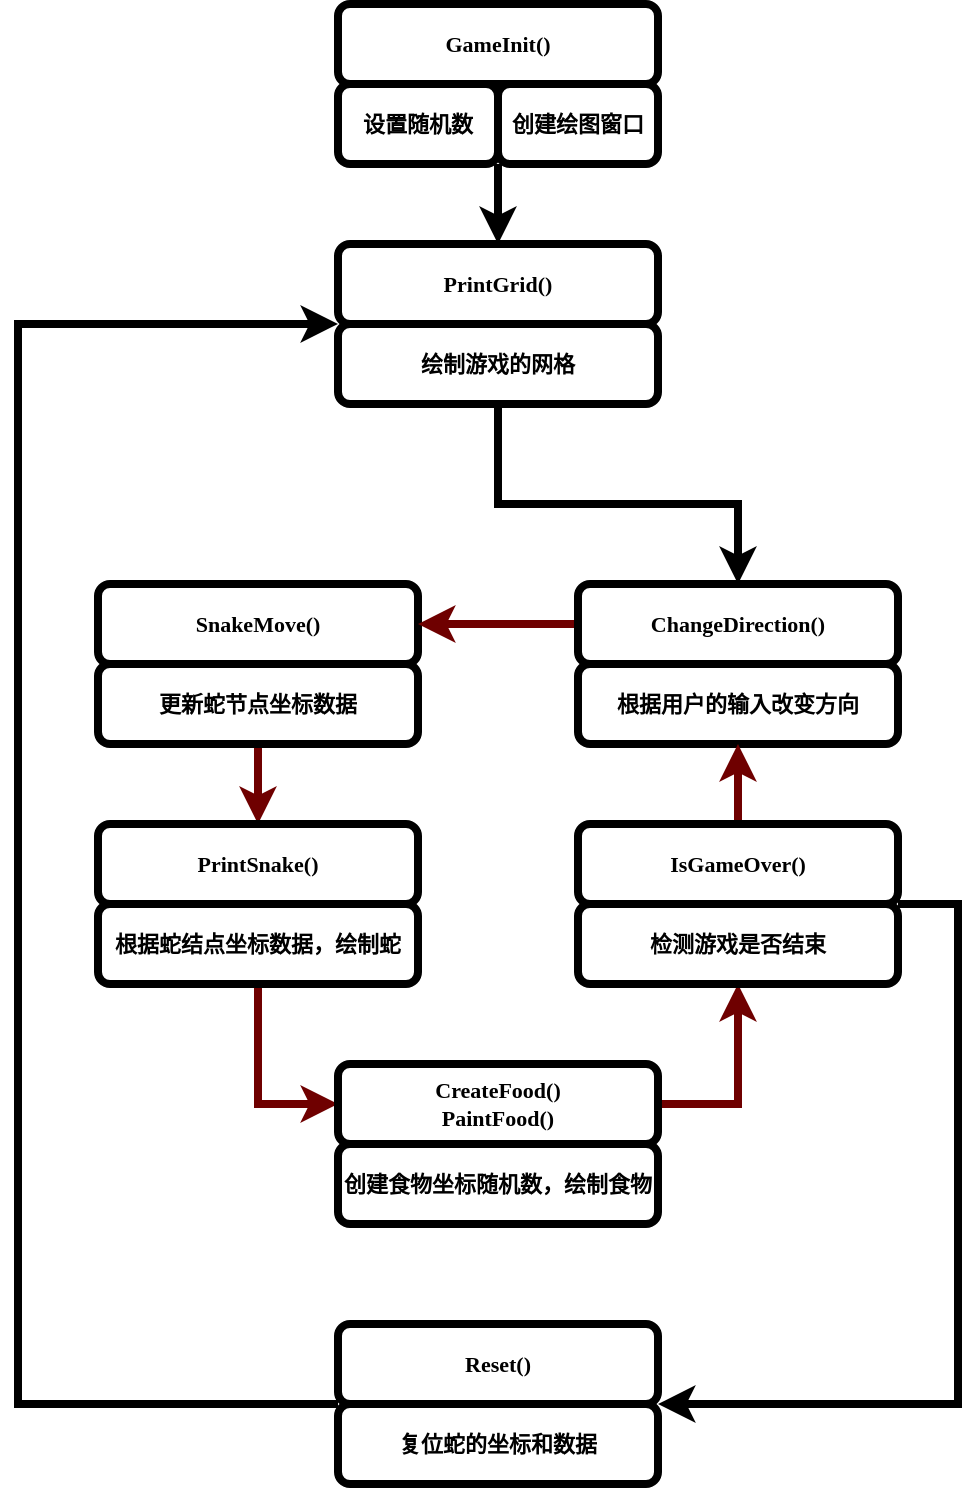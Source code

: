 <mxfile version="22.1.2" type="device">
  <diagram name="第 1 页" id="qr2n0SAf9E1rkZrKLxI_">
    <mxGraphModel dx="934" dy="574" grid="1" gridSize="10" guides="1" tooltips="1" connect="1" arrows="1" fold="1" page="1" pageScale="1" pageWidth="1200" pageHeight="1600" math="0" shadow="0">
      <root>
        <mxCell id="0" />
        <mxCell id="1" parent="0" />
        <mxCell id="dt6azuv0U-t87pZbB_tn-1" value="GameInit()" style="rounded=1;whiteSpace=wrap;html=1;strokeWidth=4;fontFamily=Comic Sans MS;fontStyle=1;fontSize=11;" vertex="1" parent="1">
          <mxGeometry x="360" y="510" width="160" height="40" as="geometry" />
        </mxCell>
        <mxCell id="dt6azuv0U-t87pZbB_tn-3" value="设置随机数" style="rounded=1;whiteSpace=wrap;html=1;strokeWidth=4;fontFamily=Comic Sans MS;fontStyle=1;fontSize=11;" vertex="1" parent="1">
          <mxGeometry x="360" y="550" width="80" height="40" as="geometry" />
        </mxCell>
        <mxCell id="dt6azuv0U-t87pZbB_tn-11" style="edgeStyle=orthogonalEdgeStyle;rounded=0;orthogonalLoop=1;jettySize=auto;html=1;exitX=0;exitY=1;exitDx=0;exitDy=0;entryX=0.5;entryY=0;entryDx=0;entryDy=0;fontSize=11;strokeWidth=4;" edge="1" parent="1" source="dt6azuv0U-t87pZbB_tn-4" target="dt6azuv0U-t87pZbB_tn-5">
          <mxGeometry relative="1" as="geometry" />
        </mxCell>
        <mxCell id="dt6azuv0U-t87pZbB_tn-4" value="创建绘图窗口" style="rounded=1;whiteSpace=wrap;html=1;strokeWidth=4;fontFamily=Comic Sans MS;fontStyle=1;fontSize=11;" vertex="1" parent="1">
          <mxGeometry x="440" y="550" width="80" height="40" as="geometry" />
        </mxCell>
        <mxCell id="dt6azuv0U-t87pZbB_tn-5" value="PrintGrid()" style="rounded=1;whiteSpace=wrap;html=1;strokeWidth=4;fontFamily=Comic Sans MS;fontStyle=1;fontSize=11;" vertex="1" parent="1">
          <mxGeometry x="360" y="630" width="160" height="40" as="geometry" />
        </mxCell>
        <mxCell id="dt6azuv0U-t87pZbB_tn-12" style="edgeStyle=orthogonalEdgeStyle;rounded=0;orthogonalLoop=1;jettySize=auto;html=1;exitX=0.5;exitY=1;exitDx=0;exitDy=0;entryX=0.5;entryY=0;entryDx=0;entryDy=0;fontSize=11;strokeWidth=4;" edge="1" parent="1" source="dt6azuv0U-t87pZbB_tn-6" target="dt6azuv0U-t87pZbB_tn-9">
          <mxGeometry relative="1" as="geometry">
            <Array as="points">
              <mxPoint x="440" y="760" />
              <mxPoint x="560" y="760" />
            </Array>
          </mxGeometry>
        </mxCell>
        <mxCell id="dt6azuv0U-t87pZbB_tn-6" value="绘制游戏的网格" style="rounded=1;whiteSpace=wrap;html=1;strokeWidth=4;fontFamily=Comic Sans MS;fontStyle=1;fontSize=11;" vertex="1" parent="1">
          <mxGeometry x="360" y="670" width="160" height="40" as="geometry" />
        </mxCell>
        <mxCell id="dt6azuv0U-t87pZbB_tn-7" value="SnakeMove()" style="rounded=1;whiteSpace=wrap;html=1;strokeWidth=4;fontFamily=Comic Sans MS;fontStyle=1;fontSize=11;" vertex="1" parent="1">
          <mxGeometry x="240" y="800" width="160" height="40" as="geometry" />
        </mxCell>
        <mxCell id="dt6azuv0U-t87pZbB_tn-16" style="edgeStyle=orthogonalEdgeStyle;rounded=0;orthogonalLoop=1;jettySize=auto;html=1;exitX=0.5;exitY=1;exitDx=0;exitDy=0;entryX=0.5;entryY=0;entryDx=0;entryDy=0;fontSize=11;strokeWidth=4;fillColor=#a20025;strokeColor=#6F0000;" edge="1" parent="1" source="dt6azuv0U-t87pZbB_tn-8" target="dt6azuv0U-t87pZbB_tn-14">
          <mxGeometry relative="1" as="geometry" />
        </mxCell>
        <mxCell id="dt6azuv0U-t87pZbB_tn-8" value="更新蛇节点坐标数据" style="rounded=1;whiteSpace=wrap;html=1;strokeWidth=4;fontFamily=Comic Sans MS;fontStyle=1;fontSize=11;" vertex="1" parent="1">
          <mxGeometry x="240" y="840" width="160" height="40" as="geometry" />
        </mxCell>
        <mxCell id="dt6azuv0U-t87pZbB_tn-29" style="edgeStyle=orthogonalEdgeStyle;rounded=0;orthogonalLoop=1;jettySize=auto;html=1;exitX=0;exitY=0.5;exitDx=0;exitDy=0;entryX=1;entryY=0.5;entryDx=0;entryDy=0;strokeWidth=4;fillColor=#a20025;strokeColor=#6F0000;" edge="1" parent="1" source="dt6azuv0U-t87pZbB_tn-9" target="dt6azuv0U-t87pZbB_tn-7">
          <mxGeometry relative="1" as="geometry" />
        </mxCell>
        <mxCell id="dt6azuv0U-t87pZbB_tn-9" value="ChangeDirection()" style="rounded=1;whiteSpace=wrap;html=1;strokeWidth=4;fontFamily=Comic Sans MS;fontStyle=1;fontSize=11;" vertex="1" parent="1">
          <mxGeometry x="480" y="800" width="160" height="40" as="geometry" />
        </mxCell>
        <mxCell id="dt6azuv0U-t87pZbB_tn-10" value="根据用户的输入改变方向" style="rounded=1;whiteSpace=wrap;html=1;strokeWidth=4;fontFamily=Comic Sans MS;fontStyle=1;fontSize=11;" vertex="1" parent="1">
          <mxGeometry x="480" y="840" width="160" height="40" as="geometry" />
        </mxCell>
        <mxCell id="dt6azuv0U-t87pZbB_tn-14" value="PrintSnake()" style="rounded=1;whiteSpace=wrap;html=1;strokeWidth=4;fontFamily=Comic Sans MS;fontStyle=1;fontSize=11;" vertex="1" parent="1">
          <mxGeometry x="240" y="920" width="160" height="40" as="geometry" />
        </mxCell>
        <mxCell id="dt6azuv0U-t87pZbB_tn-19" style="edgeStyle=orthogonalEdgeStyle;rounded=0;orthogonalLoop=1;jettySize=auto;html=1;exitX=0.5;exitY=1;exitDx=0;exitDy=0;entryX=0;entryY=0.5;entryDx=0;entryDy=0;fontSize=11;strokeWidth=4;fillColor=#a20025;strokeColor=#6F0000;" edge="1" parent="1" source="dt6azuv0U-t87pZbB_tn-15" target="dt6azuv0U-t87pZbB_tn-17">
          <mxGeometry relative="1" as="geometry">
            <Array as="points">
              <mxPoint x="320" y="1060" />
            </Array>
          </mxGeometry>
        </mxCell>
        <mxCell id="dt6azuv0U-t87pZbB_tn-15" value="根据蛇结点坐标数据，绘制蛇" style="rounded=1;whiteSpace=wrap;html=1;strokeWidth=4;fontFamily=Comic Sans MS;fontStyle=1;fontSize=11;" vertex="1" parent="1">
          <mxGeometry x="240" y="960" width="160" height="40" as="geometry" />
        </mxCell>
        <mxCell id="dt6azuv0U-t87pZbB_tn-22" style="edgeStyle=orthogonalEdgeStyle;rounded=0;orthogonalLoop=1;jettySize=auto;html=1;entryX=0.5;entryY=1;entryDx=0;entryDy=0;exitX=1;exitY=0.5;exitDx=0;exitDy=0;strokeWidth=4;fillColor=#a20025;strokeColor=#6F0000;" edge="1" parent="1" source="dt6azuv0U-t87pZbB_tn-17" target="dt6azuv0U-t87pZbB_tn-21">
          <mxGeometry relative="1" as="geometry">
            <mxPoint x="590" y="1120" as="sourcePoint" />
            <Array as="points">
              <mxPoint x="560" y="1060" />
            </Array>
          </mxGeometry>
        </mxCell>
        <mxCell id="dt6azuv0U-t87pZbB_tn-17" value="CreateFood()&lt;br style=&quot;font-size: 11px;&quot;&gt;PaintFood()" style="rounded=1;whiteSpace=wrap;html=1;strokeWidth=4;fontFamily=Comic Sans MS;fontStyle=1;fontSize=11;" vertex="1" parent="1">
          <mxGeometry x="360" y="1040" width="160" height="40" as="geometry" />
        </mxCell>
        <mxCell id="dt6azuv0U-t87pZbB_tn-18" value="创建食物坐标随机数，绘制食物" style="rounded=1;whiteSpace=wrap;html=1;strokeWidth=4;fontFamily=Comic Sans MS;fontStyle=1;fontSize=11;" vertex="1" parent="1">
          <mxGeometry x="360" y="1080" width="160" height="40" as="geometry" />
        </mxCell>
        <mxCell id="dt6azuv0U-t87pZbB_tn-23" style="edgeStyle=orthogonalEdgeStyle;rounded=0;orthogonalLoop=1;jettySize=auto;html=1;exitX=0.5;exitY=0;exitDx=0;exitDy=0;entryX=0.5;entryY=1;entryDx=0;entryDy=0;strokeWidth=4;fillColor=#a20025;strokeColor=#6F0000;" edge="1" parent="1" source="dt6azuv0U-t87pZbB_tn-20" target="dt6azuv0U-t87pZbB_tn-10">
          <mxGeometry relative="1" as="geometry" />
        </mxCell>
        <mxCell id="dt6azuv0U-t87pZbB_tn-20" value="IsGameOver()" style="rounded=1;whiteSpace=wrap;html=1;strokeWidth=4;fontFamily=Comic Sans MS;fontStyle=1;fontSize=11;" vertex="1" parent="1">
          <mxGeometry x="480" y="920" width="160" height="40" as="geometry" />
        </mxCell>
        <mxCell id="dt6azuv0U-t87pZbB_tn-24" style="edgeStyle=orthogonalEdgeStyle;rounded=0;orthogonalLoop=1;jettySize=auto;html=1;entryX=1;entryY=1;entryDx=0;entryDy=0;exitX=1;exitY=1;exitDx=0;exitDy=0;strokeWidth=4;" edge="1" parent="1" source="dt6azuv0U-t87pZbB_tn-20" target="dt6azuv0U-t87pZbB_tn-25">
          <mxGeometry relative="1" as="geometry">
            <mxPoint x="405" y="1270" as="targetPoint" />
            <mxPoint x="740" y="890" as="sourcePoint" />
            <Array as="points">
              <mxPoint x="670" y="960" />
              <mxPoint x="670" y="1210" />
            </Array>
          </mxGeometry>
        </mxCell>
        <mxCell id="dt6azuv0U-t87pZbB_tn-21" value="检测游戏是否结束" style="rounded=1;whiteSpace=wrap;html=1;strokeWidth=4;fontFamily=Comic Sans MS;fontStyle=1;fontSize=11;" vertex="1" parent="1">
          <mxGeometry x="480" y="960" width="160" height="40" as="geometry" />
        </mxCell>
        <mxCell id="dt6azuv0U-t87pZbB_tn-25" value="Reset()" style="rounded=1;whiteSpace=wrap;html=1;strokeWidth=4;fontFamily=Comic Sans MS;fontStyle=1;fontSize=11;" vertex="1" parent="1">
          <mxGeometry x="360" y="1170" width="160" height="40" as="geometry" />
        </mxCell>
        <mxCell id="dt6azuv0U-t87pZbB_tn-31" style="edgeStyle=orthogonalEdgeStyle;rounded=0;orthogonalLoop=1;jettySize=auto;html=1;exitX=0;exitY=0;exitDx=0;exitDy=0;entryX=0;entryY=0;entryDx=0;entryDy=0;strokeWidth=4;" edge="1" parent="1" source="dt6azuv0U-t87pZbB_tn-26" target="dt6azuv0U-t87pZbB_tn-6">
          <mxGeometry relative="1" as="geometry">
            <mxPoint x="210" y="660.0" as="targetPoint" />
            <Array as="points">
              <mxPoint x="200" y="1210" />
              <mxPoint x="200" y="670" />
            </Array>
          </mxGeometry>
        </mxCell>
        <mxCell id="dt6azuv0U-t87pZbB_tn-26" value="复位蛇的坐标和数据" style="rounded=1;whiteSpace=wrap;html=1;strokeWidth=4;fontFamily=Comic Sans MS;fontStyle=1;fontSize=11;" vertex="1" parent="1">
          <mxGeometry x="360" y="1210" width="160" height="40" as="geometry" />
        </mxCell>
      </root>
    </mxGraphModel>
  </diagram>
</mxfile>
